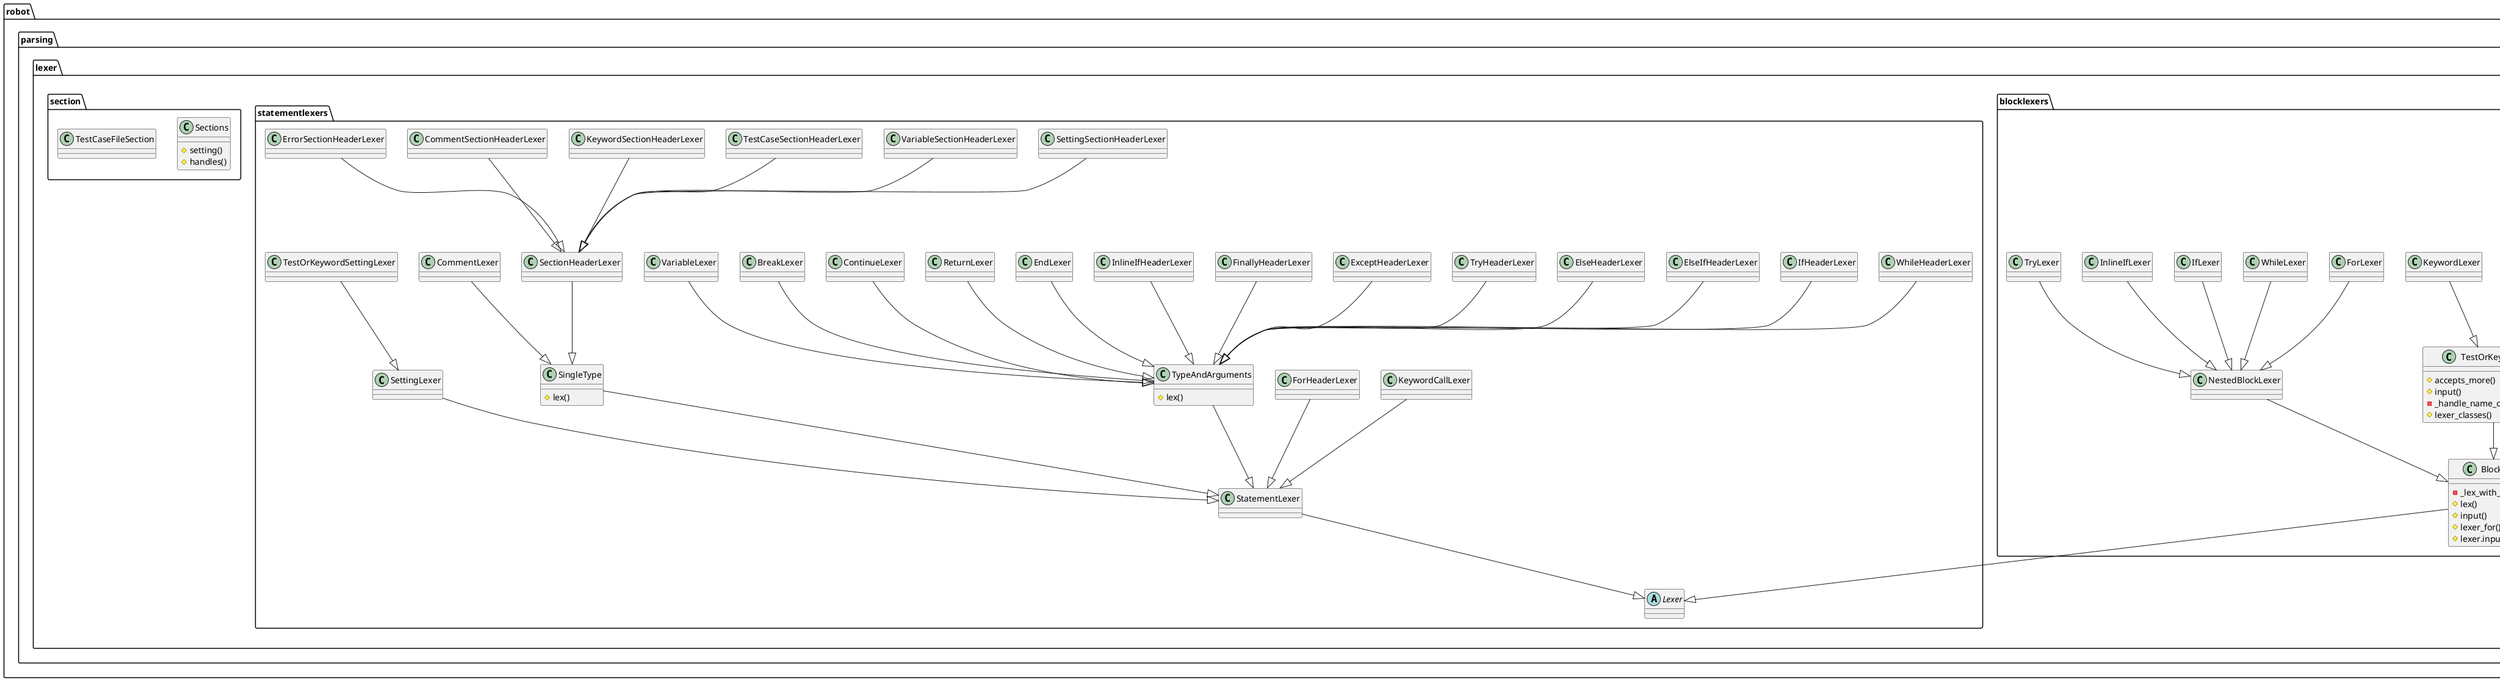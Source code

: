 @startuml
'https://plantuml.com/class-diagram
package robot{
    package parsing{
        package lexer{
            package "lexer" as lexerPy{
                    class Lexer{
                    # lexer
                    # data_only
                    # tokenize_variables
                    # statements
                    # input()
                }
            }

        package tokenize{
            class Tokenize{
                - _space_splitter
                - _pipe_splitter
                # tokenize()
            }
        }
        package tokens{
            class Token{
            }
        }
        package context{
            class ResourceFileContext{
                # sections_class
                # settings_class
            }
            class LexingContext{
                # setting:setting.py
            }
            class FileContext{
                # setting_section()
            }
            class TestCaseFileContext
            class InitFileContext
            class TestCaseContext
            class KeywordContext
        }
        package "setting"as settingPy{
            class setting{}
            class TestCaseFileSettings{}
        }
        package blocklexers{
            class FileLexer{
                # lex()
                # lexer_classes()
            }
            class BlockLexer{
                - _lex_with_priority()
                # lex()
                # input()
                # lexer_for()
                # lexer.input()
            }
            class SettingSectionLexer{
                # handles()
                # lexer_classes()
            }
            class VariableSectionLexer{
                # handles()
                # lexer_classes()
            }
            class TestCaseSectionLexer{
                # handles()
                # lexer_classes()
            }
            class KeywordSectionLexer{
                # handles()
                # lexer_classes()
            }
            class CommentSectionLexer{
                # handles()
                # lexer_classes()
            }
            class ErrorSectionLexer{
                # handles()
                # lexer_classes()
            }
            class ImplicitCommentSectionLexer{
                # handles()
                # lexer_classes()
            }
            class SectionLexer{
                # accepts_more()
            }
             class TestOrKeywordLexer{
                # accepts_more()
                # input()
                - _handle_name_or_indentation()
                # lexer_classes()
             }
             class TestCaseLexer
             class KeywordLexer
             class NestedBlockLexer
             class ForLexer
             class WhileLexer
             class IfLexer
             class InlineIfLexer
             class TryLexer
        }
        package statementlexers{
            abstract class "Lexer" as BaseLexer
            class SingleType{
                # lex()
            }
            class StatementLexer{}
            class WhileHeaderLexer
            class TypeAndArguments{
                # lex()
            }
            class KeywordCallLexer
            class ForHeaderLexer
            class IfHeaderLexer
            class ElseIfHeaderLexer
            class ElseHeaderLexer
            class TryHeaderLexer
            class ExceptHeaderLexer
            class FinallyHeaderLexer
            class InlineIfHeaderLexer
            class EndLexer
            class ReturnLexer
            class ContinueLexer
            class BreakLexer
            class VariableLexer
            class SectionHeaderLexer{}
            class SettingSectionHeaderLexer
            class VariableSectionHeaderLexer
            class TestCaseSectionHeaderLexer
            class KeywordSectionHeaderLexer
            class CommentSectionHeaderLexer
            class ErrorSectionHeaderLexer
            class CommentLexer
            class SettingLexer
            class TestOrKeywordSettingLexer
        }
        package section{
            class Sections{
                # setting()
                # handles()
            }
            class TestCaseFileSection{}
    }
}

Lexer *-- ResourceFileContext
Lexer   *--  FileLexer

'ResourceFileContext o-- setting
'ResourceFileContext --|> LexingContext
FileContext --|> LexingContext
ResourceFileContext --|> FileContext
InitFileContext --|> FileContext
KeywordContext  --|> LexingContext
TestCaseContext --|> LexingContext

FileLexer --|> BlockLexer
SectionLexer --|> BlockLexer
BlockLexer  --|>    BaseLexer


Tokenize    o-- Token


StatementLexer --|> BaseLexer
SingleType --|> StatementLexer
SettingLexer --|> StatementLexer
KeywordCallLexer --|> StatementLexer
ForHeaderLexer --|> StatementLexer
SectionHeaderLexer --|> SingleType
CommentLexer    --|> SingleType
SettingSectionHeaderLexer --|> SectionHeaderLexer
VariableSectionHeaderLexer --|> SectionHeaderLexer
TestCaseSectionHeaderLexer --|> SectionHeaderLexer
KeywordSectionHeaderLexer --|> SectionHeaderLexer
CommentSectionHeaderLexer --|> SectionHeaderLexer
ErrorSectionHeaderLexer --|> SectionHeaderLexer

TypeAndArguments --|> StatementLexer
VariableLexer --|> TypeAndArguments
IfHeaderLexer --|> TypeAndArguments
InlineIfHeaderLexer --|> TypeAndArguments
ElseIfHeaderLexer --|> TypeAndArguments
ElseHeaderLexer --|> TypeAndArguments
TryHeaderLexer --|> TypeAndArguments
ExceptHeaderLexer --|> TypeAndArguments
FinallyHeaderLexer --|> TypeAndArguments
WhileHeaderLexer --|> TypeAndArguments
EndLexer --|> TypeAndArguments
ReturnLexer --|> TypeAndArguments
ContinueLexer --|> TypeAndArguments
BreakLexer --|> TypeAndArguments



TestOrKeywordSettingLexer --|> SettingLexer


SettingSectionLexer --|> SectionLexer
VariableSectionLexer --|> SectionLexer
TestCaseSectionLexer --|> SectionLexer
KeywordSectionLexer --|> SettingSectionLexer
CommentSectionLexer --|> SectionLexer
ErrorSectionLexer --|> SectionLexer
ImplicitCommentSectionLexer --|> SectionLexer
'赋值给Lexer的ctx属性
FileContext <|--  TestCaseFileContext

KeywordLexer --|> TestOrKeywordLexer
TestCaseLexer --|> TestOrKeywordLexer
TestOrKeywordLexer --|> BlockLexer

NestedBlockLexer --|> BlockLexer

ForLexer --|> NestedBlockLexer
WhileLexer --|> NestedBlockLexer
IfLexer --|> NestedBlockLexer
InlineIfLexer --|> NestedBlockLexer
TryLexer --|> NestedBlockLexer

@enduml